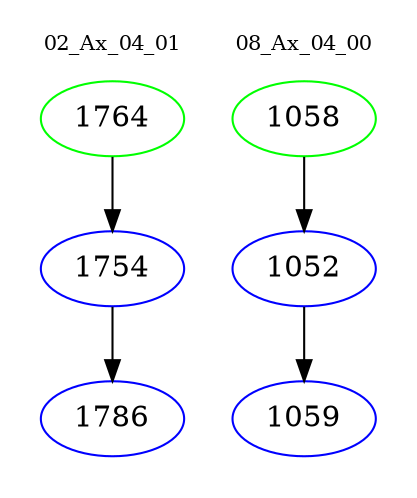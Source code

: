 digraph{
subgraph cluster_0 {
color = white
label = "02_Ax_04_01";
fontsize=10;
T0_1764 [label="1764", color="green"]
T0_1764 -> T0_1754 [color="black"]
T0_1754 [label="1754", color="blue"]
T0_1754 -> T0_1786 [color="black"]
T0_1786 [label="1786", color="blue"]
}
subgraph cluster_1 {
color = white
label = "08_Ax_04_00";
fontsize=10;
T1_1058 [label="1058", color="green"]
T1_1058 -> T1_1052 [color="black"]
T1_1052 [label="1052", color="blue"]
T1_1052 -> T1_1059 [color="black"]
T1_1059 [label="1059", color="blue"]
}
}
